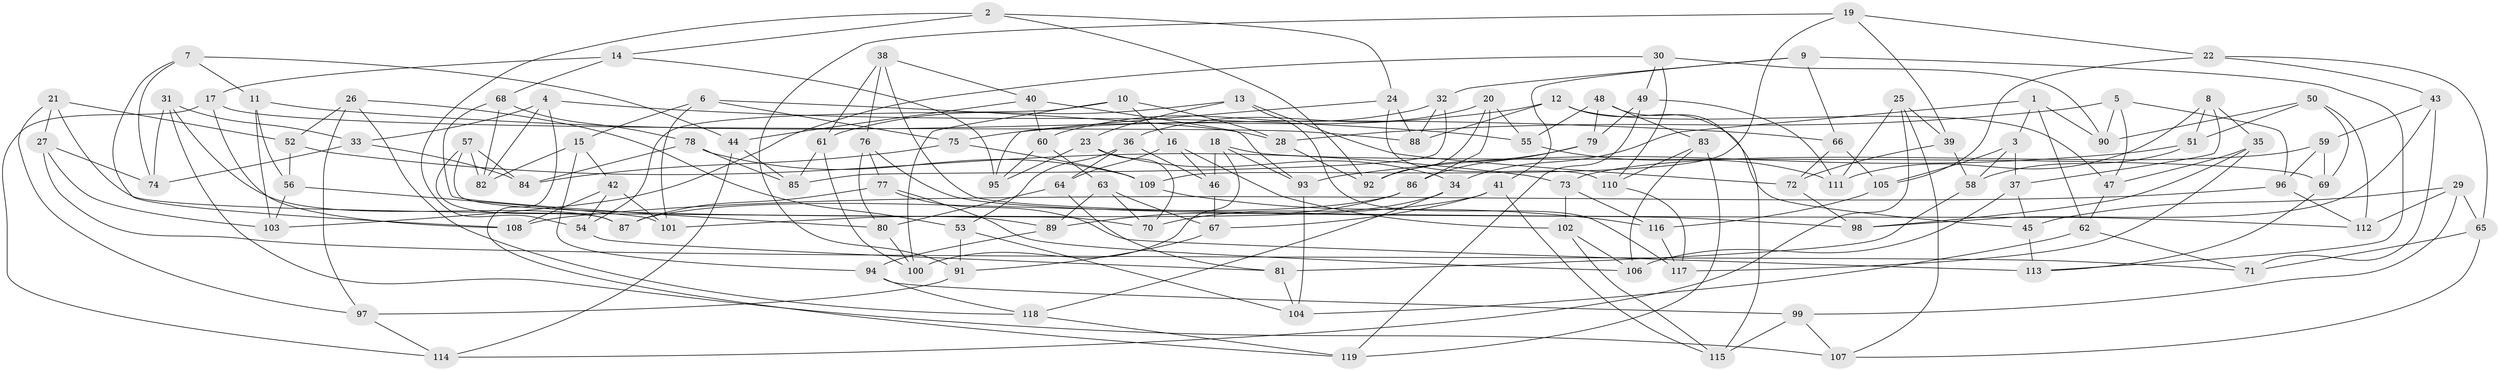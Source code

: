 // coarse degree distribution, {4: 0.7349397590361446, 8: 0.060240963855421686, 6: 0.12048192771084337, 12: 0.012048192771084338, 9: 0.03614457831325301, 3: 0.012048192771084338, 7: 0.012048192771084338, 5: 0.012048192771084338}
// Generated by graph-tools (version 1.1) at 2025/20/03/04/25 18:20:50]
// undirected, 119 vertices, 238 edges
graph export_dot {
graph [start="1"]
  node [color=gray90,style=filled];
  1;
  2;
  3;
  4;
  5;
  6;
  7;
  8;
  9;
  10;
  11;
  12;
  13;
  14;
  15;
  16;
  17;
  18;
  19;
  20;
  21;
  22;
  23;
  24;
  25;
  26;
  27;
  28;
  29;
  30;
  31;
  32;
  33;
  34;
  35;
  36;
  37;
  38;
  39;
  40;
  41;
  42;
  43;
  44;
  45;
  46;
  47;
  48;
  49;
  50;
  51;
  52;
  53;
  54;
  55;
  56;
  57;
  58;
  59;
  60;
  61;
  62;
  63;
  64;
  65;
  66;
  67;
  68;
  69;
  70;
  71;
  72;
  73;
  74;
  75;
  76;
  77;
  78;
  79;
  80;
  81;
  82;
  83;
  84;
  85;
  86;
  87;
  88;
  89;
  90;
  91;
  92;
  93;
  94;
  95;
  96;
  97;
  98;
  99;
  100;
  101;
  102;
  103;
  104;
  105;
  106;
  107;
  108;
  109;
  110;
  111;
  112;
  113;
  114;
  115;
  116;
  117;
  118;
  119;
  1 -- 34;
  1 -- 90;
  1 -- 62;
  1 -- 3;
  2 -- 24;
  2 -- 14;
  2 -- 54;
  2 -- 92;
  3 -- 58;
  3 -- 37;
  3 -- 105;
  4 -- 119;
  4 -- 82;
  4 -- 33;
  4 -- 55;
  5 -- 28;
  5 -- 90;
  5 -- 96;
  5 -- 47;
  6 -- 101;
  6 -- 28;
  6 -- 75;
  6 -- 15;
  7 -- 74;
  7 -- 108;
  7 -- 11;
  7 -- 44;
  8 -- 35;
  8 -- 51;
  8 -- 111;
  8 -- 37;
  9 -- 113;
  9 -- 32;
  9 -- 41;
  9 -- 66;
  10 -- 28;
  10 -- 16;
  10 -- 54;
  10 -- 100;
  11 -- 56;
  11 -- 66;
  11 -- 103;
  12 -- 75;
  12 -- 88;
  12 -- 45;
  12 -- 47;
  13 -- 61;
  13 -- 23;
  13 -- 72;
  13 -- 117;
  14 -- 17;
  14 -- 95;
  14 -- 68;
  15 -- 94;
  15 -- 82;
  15 -- 42;
  16 -- 64;
  16 -- 102;
  16 -- 46;
  17 -- 88;
  17 -- 108;
  17 -- 114;
  18 -- 100;
  18 -- 69;
  18 -- 46;
  18 -- 93;
  19 -- 22;
  19 -- 39;
  19 -- 91;
  19 -- 109;
  20 -- 86;
  20 -- 55;
  20 -- 92;
  20 -- 36;
  21 -- 97;
  21 -- 89;
  21 -- 27;
  21 -- 52;
  22 -- 43;
  22 -- 105;
  22 -- 65;
  23 -- 34;
  23 -- 70;
  23 -- 95;
  24 -- 110;
  24 -- 95;
  24 -- 88;
  25 -- 111;
  25 -- 39;
  25 -- 107;
  25 -- 114;
  26 -- 53;
  26 -- 52;
  26 -- 118;
  26 -- 97;
  27 -- 71;
  27 -- 74;
  27 -- 103;
  28 -- 92;
  29 -- 112;
  29 -- 45;
  29 -- 65;
  29 -- 99;
  30 -- 103;
  30 -- 110;
  30 -- 90;
  30 -- 49;
  31 -- 87;
  31 -- 74;
  31 -- 33;
  31 -- 107;
  32 -- 60;
  32 -- 85;
  32 -- 88;
  33 -- 74;
  33 -- 84;
  34 -- 70;
  34 -- 118;
  35 -- 47;
  35 -- 117;
  35 -- 98;
  36 -- 64;
  36 -- 53;
  36 -- 46;
  37 -- 106;
  37 -- 45;
  38 -- 40;
  38 -- 61;
  38 -- 112;
  38 -- 76;
  39 -- 72;
  39 -- 58;
  40 -- 93;
  40 -- 60;
  40 -- 44;
  41 -- 101;
  41 -- 115;
  41 -- 67;
  42 -- 108;
  42 -- 54;
  42 -- 101;
  43 -- 71;
  43 -- 98;
  43 -- 59;
  44 -- 85;
  44 -- 114;
  45 -- 113;
  46 -- 67;
  47 -- 62;
  48 -- 115;
  48 -- 83;
  48 -- 55;
  48 -- 79;
  49 -- 111;
  49 -- 119;
  49 -- 79;
  50 -- 69;
  50 -- 90;
  50 -- 112;
  50 -- 51;
  51 -- 93;
  51 -- 58;
  52 -- 56;
  52 -- 73;
  53 -- 104;
  53 -- 91;
  54 -- 81;
  55 -- 111;
  56 -- 103;
  56 -- 101;
  57 -- 70;
  57 -- 82;
  57 -- 87;
  57 -- 84;
  58 -- 81;
  59 -- 96;
  59 -- 73;
  59 -- 69;
  60 -- 63;
  60 -- 95;
  61 -- 85;
  61 -- 100;
  62 -- 104;
  62 -- 71;
  63 -- 89;
  63 -- 67;
  63 -- 70;
  64 -- 80;
  64 -- 81;
  65 -- 107;
  65 -- 71;
  66 -- 72;
  66 -- 105;
  67 -- 91;
  68 -- 82;
  68 -- 80;
  68 -- 78;
  69 -- 113;
  72 -- 98;
  73 -- 102;
  73 -- 116;
  75 -- 109;
  75 -- 84;
  76 -- 98;
  76 -- 80;
  76 -- 77;
  77 -- 106;
  77 -- 113;
  77 -- 87;
  78 -- 109;
  78 -- 84;
  78 -- 85;
  79 -- 92;
  79 -- 86;
  80 -- 100;
  81 -- 104;
  83 -- 106;
  83 -- 110;
  83 -- 119;
  86 -- 87;
  86 -- 89;
  89 -- 94;
  91 -- 97;
  93 -- 104;
  94 -- 99;
  94 -- 118;
  96 -- 112;
  96 -- 108;
  97 -- 114;
  99 -- 107;
  99 -- 115;
  102 -- 106;
  102 -- 115;
  105 -- 116;
  109 -- 116;
  110 -- 117;
  116 -- 117;
  118 -- 119;
}

